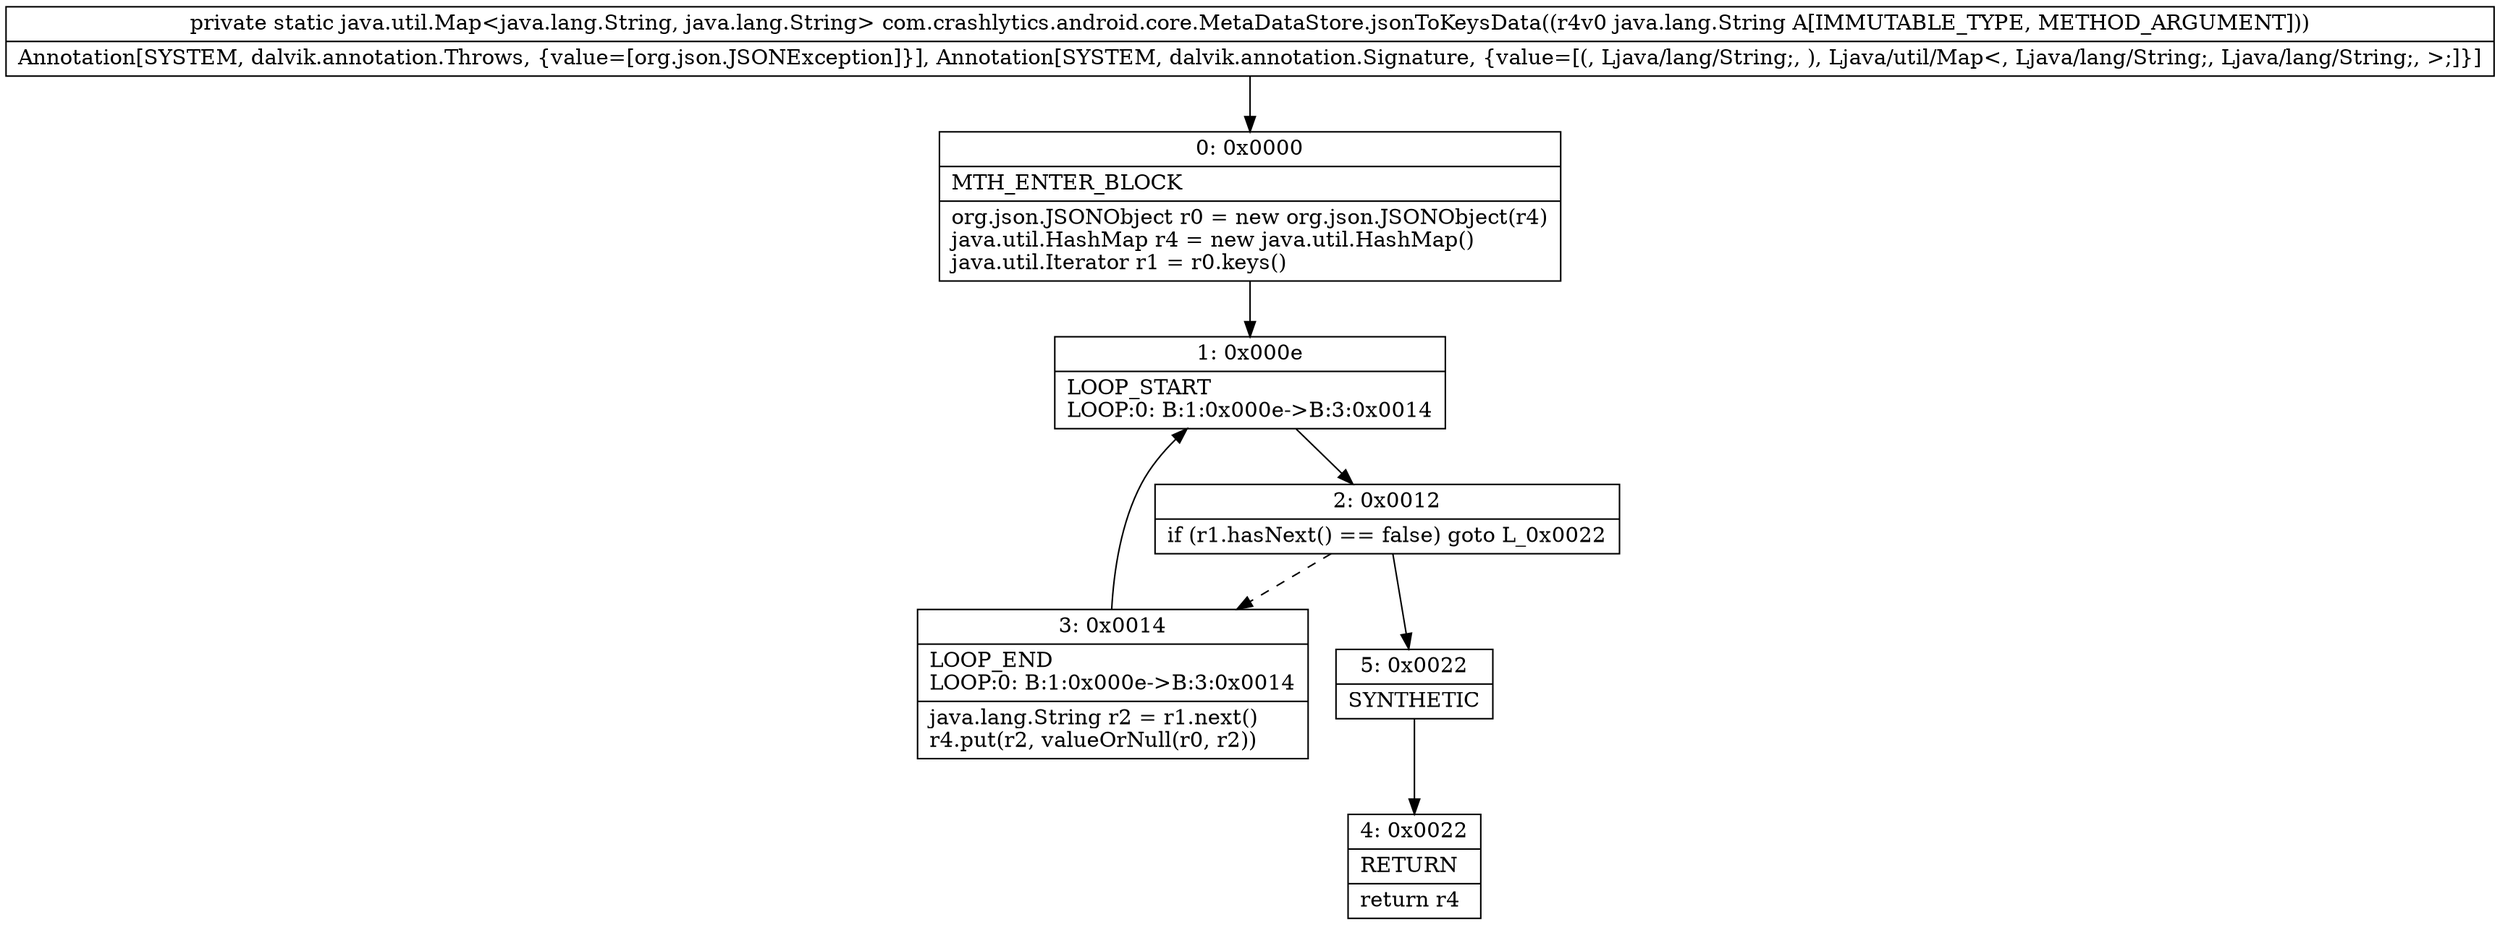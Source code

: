 digraph "CFG forcom.crashlytics.android.core.MetaDataStore.jsonToKeysData(Ljava\/lang\/String;)Ljava\/util\/Map;" {
Node_0 [shape=record,label="{0\:\ 0x0000|MTH_ENTER_BLOCK\l|org.json.JSONObject r0 = new org.json.JSONObject(r4)\ljava.util.HashMap r4 = new java.util.HashMap()\ljava.util.Iterator r1 = r0.keys()\l}"];
Node_1 [shape=record,label="{1\:\ 0x000e|LOOP_START\lLOOP:0: B:1:0x000e\-\>B:3:0x0014\l}"];
Node_2 [shape=record,label="{2\:\ 0x0012|if (r1.hasNext() == false) goto L_0x0022\l}"];
Node_3 [shape=record,label="{3\:\ 0x0014|LOOP_END\lLOOP:0: B:1:0x000e\-\>B:3:0x0014\l|java.lang.String r2 = r1.next()\lr4.put(r2, valueOrNull(r0, r2))\l}"];
Node_4 [shape=record,label="{4\:\ 0x0022|RETURN\l|return r4\l}"];
Node_5 [shape=record,label="{5\:\ 0x0022|SYNTHETIC\l}"];
MethodNode[shape=record,label="{private static java.util.Map\<java.lang.String, java.lang.String\> com.crashlytics.android.core.MetaDataStore.jsonToKeysData((r4v0 java.lang.String A[IMMUTABLE_TYPE, METHOD_ARGUMENT]))  | Annotation[SYSTEM, dalvik.annotation.Throws, \{value=[org.json.JSONException]\}], Annotation[SYSTEM, dalvik.annotation.Signature, \{value=[(, Ljava\/lang\/String;, ), Ljava\/util\/Map\<, Ljava\/lang\/String;, Ljava\/lang\/String;, \>;]\}]\l}"];
MethodNode -> Node_0;
Node_0 -> Node_1;
Node_1 -> Node_2;
Node_2 -> Node_3[style=dashed];
Node_2 -> Node_5;
Node_3 -> Node_1;
Node_5 -> Node_4;
}

